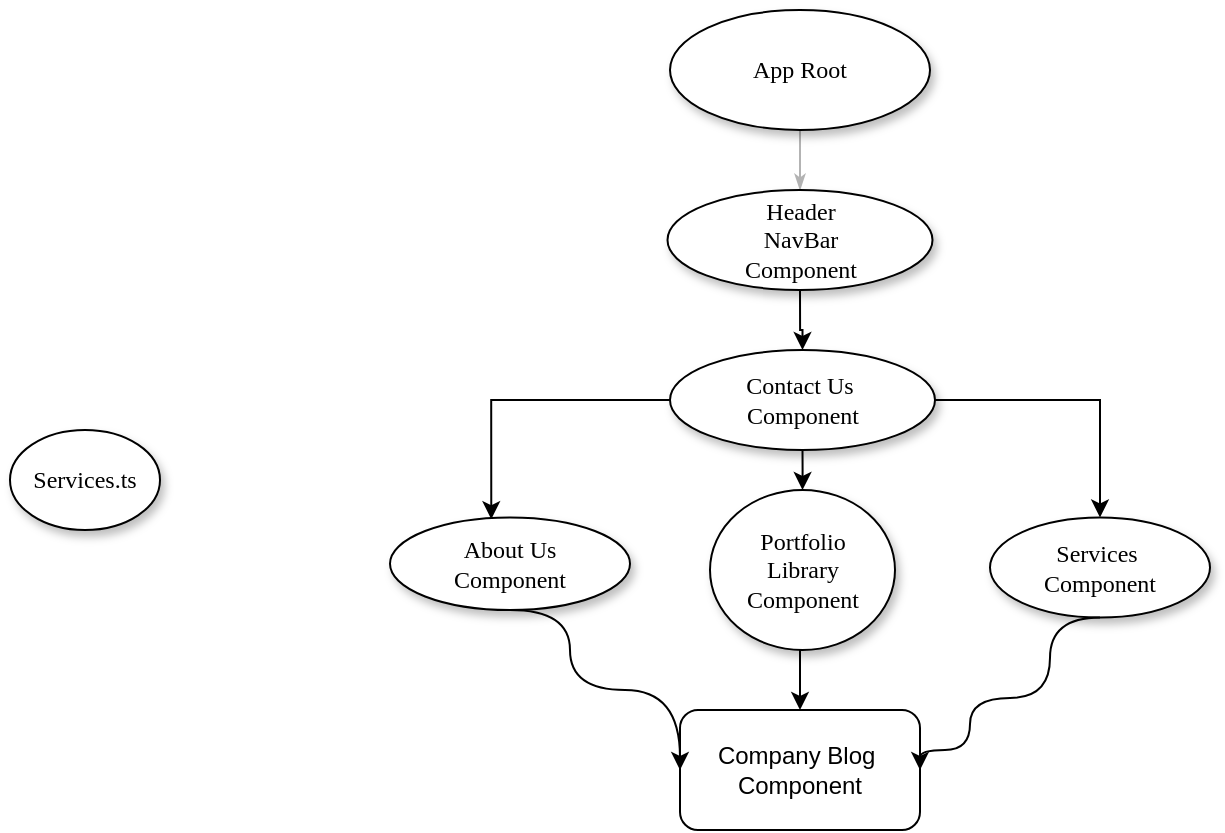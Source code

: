 <mxfile version="15.4.1" type="github">
  <diagram name="Page-1" id="42789a77-a242-8287-6e28-9cd8cfd52e62">
    <mxGraphModel dx="786" dy="489" grid="1" gridSize="10" guides="1" tooltips="1" connect="1" arrows="1" fold="1" page="1" pageScale="1" pageWidth="1100" pageHeight="850" background="none" math="0" shadow="0">
      <root>
        <mxCell id="0" />
        <mxCell id="1" parent="0" />
        <mxCell id="1ea317790d2ca983-13" value="" style="edgeStyle=none;rounded=1;html=1;labelBackgroundColor=none;startArrow=none;startFill=0;startSize=5;endArrow=classicThin;endFill=1;endSize=5;jettySize=auto;orthogonalLoop=1;strokeColor=#B3B3B3;strokeWidth=1;fontFamily=Verdana;fontSize=12" parent="1" source="1ea317790d2ca983-1" target="1ea317790d2ca983-9" edge="1">
          <mxGeometry relative="1" as="geometry" />
        </mxCell>
        <mxCell id="1ea317790d2ca983-1" value="App Root" style="ellipse;whiteSpace=wrap;html=1;rounded=0;shadow=1;comic=0;labelBackgroundColor=none;strokeWidth=1;fontFamily=Verdana;fontSize=12;align=center;" parent="1" vertex="1">
          <mxGeometry x="430" y="30" width="130" height="60" as="geometry" />
        </mxCell>
        <mxCell id="1ea317790d2ca983-3" value="Services&amp;nbsp;&lt;br&gt;Component" style="ellipse;whiteSpace=wrap;html=1;rounded=0;shadow=1;comic=0;labelBackgroundColor=none;strokeWidth=1;fontFamily=Verdana;fontSize=12;align=center;" parent="1" vertex="1">
          <mxGeometry x="590" y="283.75" width="110" height="50" as="geometry" />
        </mxCell>
        <mxCell id="L1oPyGYCr5uxTgi2Uw0I-40" style="edgeStyle=orthogonalEdgeStyle;rounded=0;orthogonalLoop=1;jettySize=auto;html=1;exitX=0.5;exitY=1;exitDx=0;exitDy=0;entryX=0.5;entryY=0;entryDx=0;entryDy=0;" edge="1" parent="1" source="1ea317790d2ca983-8" target="L1oPyGYCr5uxTgi2Uw0I-27">
          <mxGeometry relative="1" as="geometry" />
        </mxCell>
        <mxCell id="1ea317790d2ca983-8" value="Portfolio&lt;br&gt;Library Component" style="ellipse;whiteSpace=wrap;html=1;rounded=0;shadow=1;comic=0;labelBackgroundColor=none;strokeWidth=1;fontFamily=Verdana;fontSize=12;align=center;" parent="1" vertex="1">
          <mxGeometry x="450" y="270" width="92.5" height="80" as="geometry" />
        </mxCell>
        <mxCell id="1ea317790d2ca983-10" value="Services.ts&lt;br&gt;" style="ellipse;whiteSpace=wrap;html=1;rounded=0;shadow=1;comic=0;labelBackgroundColor=none;strokeWidth=1;fontFamily=Verdana;fontSize=12;align=center;" parent="1" vertex="1">
          <mxGeometry x="100" y="240" width="75" height="50" as="geometry" />
        </mxCell>
        <mxCell id="L1oPyGYCr5uxTgi2Uw0I-26" value="" style="edgeStyle=orthogonalEdgeStyle;rounded=0;orthogonalLoop=1;jettySize=auto;html=1;" edge="1" parent="1" source="1ea317790d2ca983-9" target="1ea317790d2ca983-2">
          <mxGeometry relative="1" as="geometry" />
        </mxCell>
        <mxCell id="1ea317790d2ca983-9" value="Header&lt;br&gt;NavBar&lt;br&gt;Component" style="ellipse;whiteSpace=wrap;html=1;rounded=0;shadow=1;comic=0;labelBackgroundColor=none;strokeWidth=1;fontFamily=Verdana;fontSize=12;align=center;" parent="1" vertex="1">
          <mxGeometry x="428.75" y="120" width="132.5" height="50" as="geometry" />
        </mxCell>
        <mxCell id="L1oPyGYCr5uxTgi2Uw0I-9" style="edgeStyle=orthogonalEdgeStyle;rounded=0;orthogonalLoop=1;jettySize=auto;html=1;exitX=1;exitY=0.5;exitDx=0;exitDy=0;" edge="1" parent="1" source="1ea317790d2ca983-2" target="1ea317790d2ca983-3">
          <mxGeometry relative="1" as="geometry" />
        </mxCell>
        <mxCell id="L1oPyGYCr5uxTgi2Uw0I-12" style="edgeStyle=orthogonalEdgeStyle;rounded=0;orthogonalLoop=1;jettySize=auto;html=1;exitX=0;exitY=0.5;exitDx=0;exitDy=0;entryX=0.422;entryY=0.018;entryDx=0;entryDy=0;entryPerimeter=0;" edge="1" parent="1" source="1ea317790d2ca983-2" target="L1oPyGYCr5uxTgi2Uw0I-3">
          <mxGeometry relative="1" as="geometry" />
        </mxCell>
        <mxCell id="1ea317790d2ca983-2" value="Contact Us&amp;nbsp;&lt;br&gt;Component" style="ellipse;whiteSpace=wrap;html=1;rounded=0;shadow=1;comic=0;labelBackgroundColor=none;strokeWidth=1;fontFamily=Verdana;fontSize=12;align=center;" parent="1" vertex="1">
          <mxGeometry x="430" y="200" width="132.5" height="50" as="geometry" />
        </mxCell>
        <mxCell id="L1oPyGYCr5uxTgi2Uw0I-3" value="About Us&lt;br&gt;Component" style="ellipse;whiteSpace=wrap;html=1;rounded=0;shadow=1;comic=0;labelBackgroundColor=none;strokeWidth=1;fontFamily=Verdana;fontSize=12;align=center;" vertex="1" parent="1">
          <mxGeometry x="290" y="283.75" width="120" height="46.25" as="geometry" />
        </mxCell>
        <mxCell id="L1oPyGYCr5uxTgi2Uw0I-21" value="" style="endArrow=classic;html=1;rounded=0;edgeStyle=orthogonalEdgeStyle;exitX=0.5;exitY=1;exitDx=0;exitDy=0;" edge="1" parent="1" source="1ea317790d2ca983-2" target="1ea317790d2ca983-8">
          <mxGeometry relative="1" as="geometry">
            <mxPoint x="350" y="290" as="sourcePoint" />
            <mxPoint x="496" y="270" as="targetPoint" />
            <Array as="points" />
          </mxGeometry>
        </mxCell>
        <mxCell id="L1oPyGYCr5uxTgi2Uw0I-27" value="Company Blog&amp;nbsp;&lt;br&gt;Component" style="rounded=1;whiteSpace=wrap;html=1;" vertex="1" parent="1">
          <mxGeometry x="435" y="380" width="120" height="60" as="geometry" />
        </mxCell>
        <mxCell id="L1oPyGYCr5uxTgi2Uw0I-52" value="" style="curved=1;endArrow=classic;html=1;rounded=0;edgeStyle=orthogonalEdgeStyle;entryX=1;entryY=0.5;entryDx=0;entryDy=0;exitX=0.5;exitY=1;exitDx=0;exitDy=0;" edge="1" parent="1" source="1ea317790d2ca983-3" target="L1oPyGYCr5uxTgi2Uw0I-27">
          <mxGeometry width="50" height="50" relative="1" as="geometry">
            <mxPoint x="590" y="333.75" as="sourcePoint" />
            <mxPoint x="675" y="413.75" as="targetPoint" />
            <Array as="points">
              <mxPoint x="620" y="334" />
              <mxPoint x="620" y="374" />
              <mxPoint x="580" y="374" />
              <mxPoint x="580" y="400" />
              <mxPoint x="555" y="400" />
            </Array>
          </mxGeometry>
        </mxCell>
        <mxCell id="L1oPyGYCr5uxTgi2Uw0I-53" value="" style="curved=1;endArrow=classic;html=1;rounded=0;edgeStyle=orthogonalEdgeStyle;entryX=0;entryY=0.5;entryDx=0;entryDy=0;exitX=0.5;exitY=1;exitDx=0;exitDy=0;" edge="1" parent="1">
          <mxGeometry width="50" height="50" relative="1" as="geometry">
            <mxPoint x="350" y="330" as="sourcePoint" />
            <mxPoint x="435" y="410" as="targetPoint" />
            <Array as="points">
              <mxPoint x="380" y="330" />
              <mxPoint x="380" y="370" />
              <mxPoint x="435" y="370" />
            </Array>
          </mxGeometry>
        </mxCell>
      </root>
    </mxGraphModel>
  </diagram>
</mxfile>
